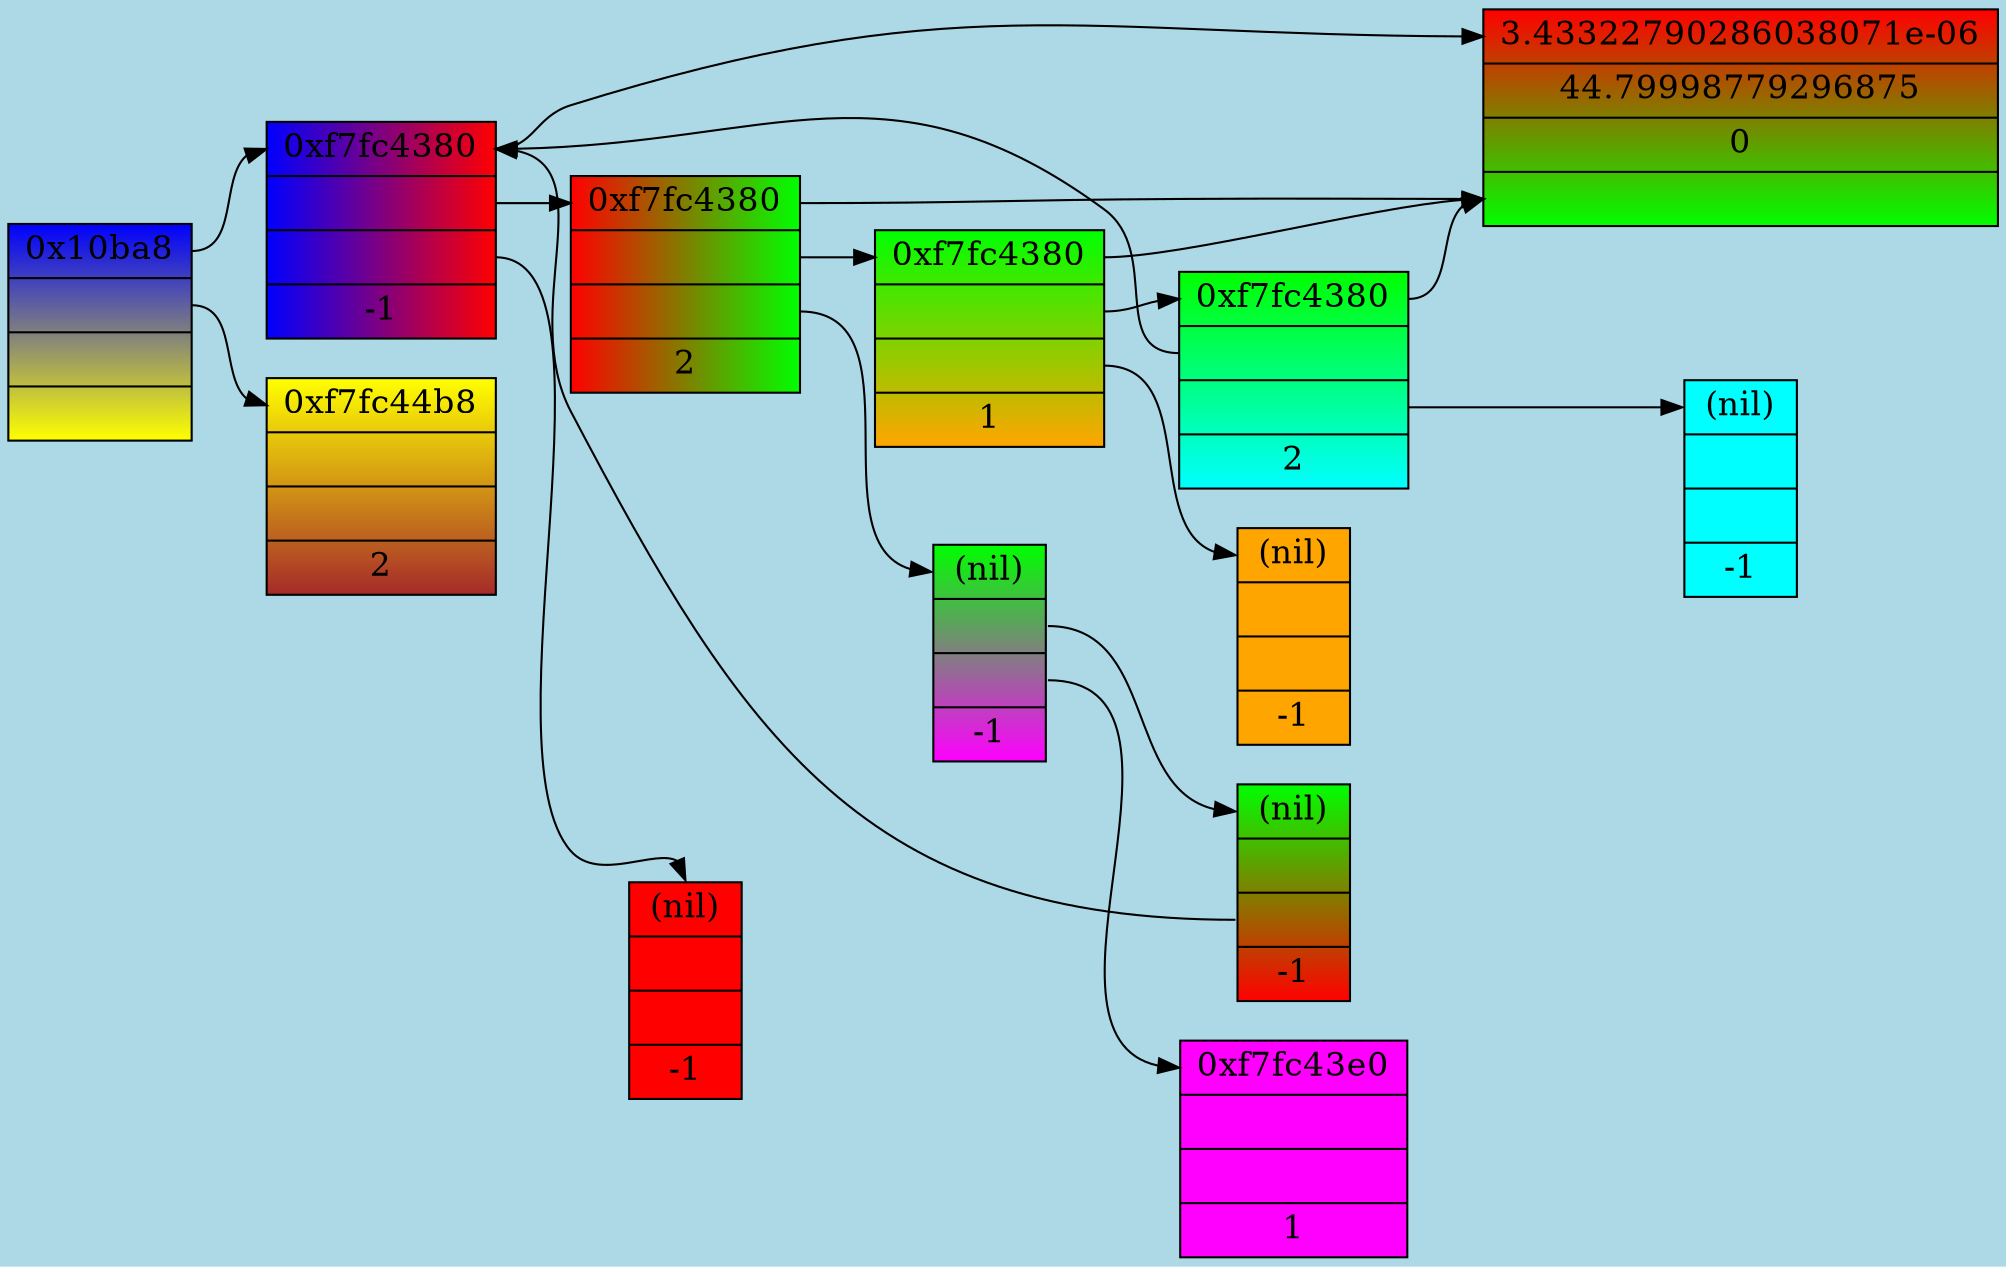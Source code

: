 digraph g {
graph [rankdir = "LR" bgcolor = "lightblue" style="filled" gradientangle = 270];
node [ fontsize = "16" shape = "record" style="filled" gradientangle=90];
edge [];
"node0" [
label = "<f0> 0x10ba8| <f1>|\
<f2>|\
<f3>"
gradientangle="90"
fillcolor = "yellow:blue"
];

"node1" [
label = "<f0> 0xf7fc4380| <f1> | <f2> |-1"
fillcolor = "blue:red"
gradientangle = 0
];

"node2" [
label = "<f0> 0xf7fc44b8| | |2"
fillcolor = "brown:yellow"
gradientangle = 90
];

"node3" [
label = "<f0> 3.43322790286038071e-06|44.79998779296875|0 | <f1>"
fillcolor = "green:red"
gradientangle = 90
];

"node4" [
label = "<f0> 0xf7fc4380| <f1> | <f2> |2"
fillcolor = "red:green"
gradientangle = 0
];

"node5" [
label = "<f0> (nil)| | |-1"
fillcolor = "red:red"
gradientangle = 90
];

"node6" [
label = "<f0> 0xf7fc4380| <f1> | <f2> |1"
fillcolor = "orange:green"
];
"node7" [
label = "<f0> 0xf7fc4380| <f1> | <f2> |2"
fillcolor = "cyan:green"
];
"node8" [
label = "<f0> (nil)| | |-1"
fillcolor = "cyan:cyan"
];
"node9" [
label = "<f0> (nil)| | |-1"
fillcolor = "orange:orange"
gradientangle = 90
];
"node10" [
label = "<f0> (nil)| <f1> | <f2> |-1"
fillcolor = "magenta:green"
];
"node11" [
label = "<f0> (nil)| <f1> | <f2> |-1"
fillcolor = "red:green"
];
"node12" [
label = "<f0> 0xf7fc43e0| | |1"
fillcolor = "magenta:magenta"
];

"node0":f0 -> "node1":f0 [id = 0];
"node0":f1 -> "node2":f0 [id = 1];
"node1":f0 -> "node3":f0 [id = 2];
"node1":f1 -> "node4":f0 [id = 3];
"node1":f2 -> "node5":f0 [id = 4];
"node4":f0 -> "node3":f1 [id = 5];
"node4":f1 -> "node6":f0 [id = 6];
"node4":f2 -> "node10":f0 [id = 7];
"node6":f0 -> "node3":f1 [id = 8];
"node6":f1 -> "node7":f0 [id = 9];
"node6":f2 -> "node9":f0 [id = 10];
"node7":f0 -> "node3":f1 [id = 11];
"node7":f1 -> "node1":f0 [id = 12];
"node7":f2 -> "node8":f0 [id = 13];
"node10":f1 -> "node11":f0 [id = 14];
"node10":f2 -> "node12":f0 [id = 15];
"node11":f2 -> "node1":f0 [id = 16];
}

